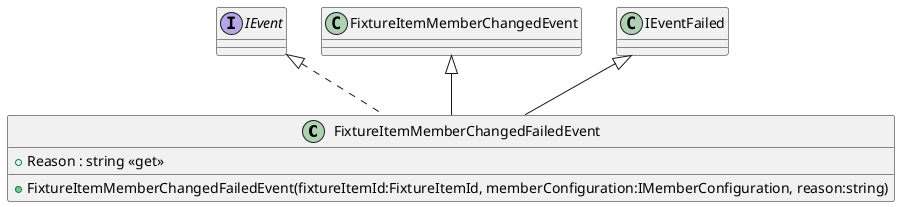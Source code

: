 @startuml
class FixtureItemMemberChangedFailedEvent implements IEvent {
    + FixtureItemMemberChangedFailedEvent(fixtureItemId:FixtureItemId, memberConfiguration:IMemberConfiguration, reason:string)
    + Reason : string <<get>>
}
FixtureItemMemberChangedEvent <|-- FixtureItemMemberChangedFailedEvent
IEventFailed <|-- FixtureItemMemberChangedFailedEvent
@enduml
